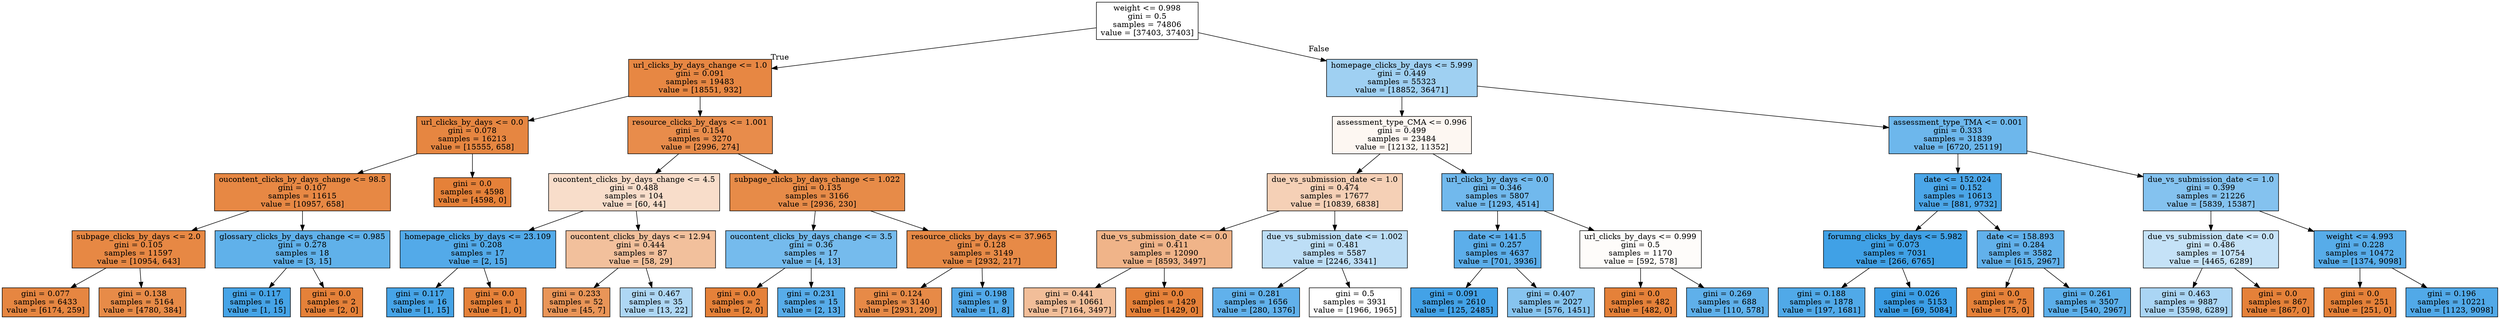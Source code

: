 digraph Tree {
node [shape=box, style="filled", color="black"] ;
0 [label="weight <= 0.998\ngini = 0.5\nsamples = 74806\nvalue = [37403, 37403]", fillcolor="#e5813900"] ;
1 [label="url_clicks_by_days_change <= 1.0\ngini = 0.091\nsamples = 19483\nvalue = [18551, 932]", fillcolor="#e58139f2"] ;
0 -> 1 [labeldistance=2.5, labelangle=45, headlabel="True"] ;
2 [label="url_clicks_by_days <= 0.0\ngini = 0.078\nsamples = 16213\nvalue = [15555, 658]", fillcolor="#e58139f4"] ;
1 -> 2 ;
3 [label="oucontent_clicks_by_days_change <= 98.5\ngini = 0.107\nsamples = 11615\nvalue = [10957, 658]", fillcolor="#e58139f0"] ;
2 -> 3 ;
4 [label="subpage_clicks_by_days <= 2.0\ngini = 0.105\nsamples = 11597\nvalue = [10954, 643]", fillcolor="#e58139f0"] ;
3 -> 4 ;
5 [label="gini = 0.077\nsamples = 6433\nvalue = [6174, 259]", fillcolor="#e58139f4"] ;
4 -> 5 ;
6 [label="gini = 0.138\nsamples = 5164\nvalue = [4780, 384]", fillcolor="#e58139eb"] ;
4 -> 6 ;
7 [label="glossary_clicks_by_days_change <= 0.985\ngini = 0.278\nsamples = 18\nvalue = [3, 15]", fillcolor="#399de5cc"] ;
3 -> 7 ;
8 [label="gini = 0.117\nsamples = 16\nvalue = [1, 15]", fillcolor="#399de5ee"] ;
7 -> 8 ;
9 [label="gini = 0.0\nsamples = 2\nvalue = [2, 0]", fillcolor="#e58139ff"] ;
7 -> 9 ;
10 [label="gini = 0.0\nsamples = 4598\nvalue = [4598, 0]", fillcolor="#e58139ff"] ;
2 -> 10 ;
11 [label="resource_clicks_by_days <= 1.001\ngini = 0.154\nsamples = 3270\nvalue = [2996, 274]", fillcolor="#e58139e8"] ;
1 -> 11 ;
12 [label="oucontent_clicks_by_days_change <= 4.5\ngini = 0.488\nsamples = 104\nvalue = [60, 44]", fillcolor="#e5813944"] ;
11 -> 12 ;
13 [label="homepage_clicks_by_days <= 23.109\ngini = 0.208\nsamples = 17\nvalue = [2, 15]", fillcolor="#399de5dd"] ;
12 -> 13 ;
14 [label="gini = 0.117\nsamples = 16\nvalue = [1, 15]", fillcolor="#399de5ee"] ;
13 -> 14 ;
15 [label="gini = 0.0\nsamples = 1\nvalue = [1, 0]", fillcolor="#e58139ff"] ;
13 -> 15 ;
16 [label="oucontent_clicks_by_days <= 12.94\ngini = 0.444\nsamples = 87\nvalue = [58, 29]", fillcolor="#e581397f"] ;
12 -> 16 ;
17 [label="gini = 0.233\nsamples = 52\nvalue = [45, 7]", fillcolor="#e58139d7"] ;
16 -> 17 ;
18 [label="gini = 0.467\nsamples = 35\nvalue = [13, 22]", fillcolor="#399de568"] ;
16 -> 18 ;
19 [label="subpage_clicks_by_days_change <= 1.022\ngini = 0.135\nsamples = 3166\nvalue = [2936, 230]", fillcolor="#e58139eb"] ;
11 -> 19 ;
20 [label="oucontent_clicks_by_days_change <= 3.5\ngini = 0.36\nsamples = 17\nvalue = [4, 13]", fillcolor="#399de5b1"] ;
19 -> 20 ;
21 [label="gini = 0.0\nsamples = 2\nvalue = [2, 0]", fillcolor="#e58139ff"] ;
20 -> 21 ;
22 [label="gini = 0.231\nsamples = 15\nvalue = [2, 13]", fillcolor="#399de5d8"] ;
20 -> 22 ;
23 [label="resource_clicks_by_days <= 37.965\ngini = 0.128\nsamples = 3149\nvalue = [2932, 217]", fillcolor="#e58139ec"] ;
19 -> 23 ;
24 [label="gini = 0.124\nsamples = 3140\nvalue = [2931, 209]", fillcolor="#e58139ed"] ;
23 -> 24 ;
25 [label="gini = 0.198\nsamples = 9\nvalue = [1, 8]", fillcolor="#399de5df"] ;
23 -> 25 ;
26 [label="homepage_clicks_by_days <= 5.999\ngini = 0.449\nsamples = 55323\nvalue = [18852, 36471]", fillcolor="#399de57b"] ;
0 -> 26 [labeldistance=2.5, labelangle=-45, headlabel="False"] ;
27 [label="assessment_type_CMA <= 0.996\ngini = 0.499\nsamples = 23484\nvalue = [12132, 11352]", fillcolor="#e5813910"] ;
26 -> 27 ;
28 [label="due_vs_submission_date <= 1.0\ngini = 0.474\nsamples = 17677\nvalue = [10839, 6838]", fillcolor="#e581395e"] ;
27 -> 28 ;
29 [label="due_vs_submission_date <= 0.0\ngini = 0.411\nsamples = 12090\nvalue = [8593, 3497]", fillcolor="#e5813997"] ;
28 -> 29 ;
30 [label="gini = 0.441\nsamples = 10661\nvalue = [7164, 3497]", fillcolor="#e5813983"] ;
29 -> 30 ;
31 [label="gini = 0.0\nsamples = 1429\nvalue = [1429, 0]", fillcolor="#e58139ff"] ;
29 -> 31 ;
32 [label="due_vs_submission_date <= 1.002\ngini = 0.481\nsamples = 5587\nvalue = [2246, 3341]", fillcolor="#399de554"] ;
28 -> 32 ;
33 [label="gini = 0.281\nsamples = 1656\nvalue = [280, 1376]", fillcolor="#399de5cb"] ;
32 -> 33 ;
34 [label="gini = 0.5\nsamples = 3931\nvalue = [1966, 1965]", fillcolor="#e5813900"] ;
32 -> 34 ;
35 [label="url_clicks_by_days <= 0.0\ngini = 0.346\nsamples = 5807\nvalue = [1293, 4514]", fillcolor="#399de5b6"] ;
27 -> 35 ;
36 [label="date <= 141.5\ngini = 0.257\nsamples = 4637\nvalue = [701, 3936]", fillcolor="#399de5d2"] ;
35 -> 36 ;
37 [label="gini = 0.091\nsamples = 2610\nvalue = [125, 2485]", fillcolor="#399de5f2"] ;
36 -> 37 ;
38 [label="gini = 0.407\nsamples = 2027\nvalue = [576, 1451]", fillcolor="#399de59a"] ;
36 -> 38 ;
39 [label="url_clicks_by_days <= 0.999\ngini = 0.5\nsamples = 1170\nvalue = [592, 578]", fillcolor="#e5813906"] ;
35 -> 39 ;
40 [label="gini = 0.0\nsamples = 482\nvalue = [482, 0]", fillcolor="#e58139ff"] ;
39 -> 40 ;
41 [label="gini = 0.269\nsamples = 688\nvalue = [110, 578]", fillcolor="#399de5ce"] ;
39 -> 41 ;
42 [label="assessment_type_TMA <= 0.001\ngini = 0.333\nsamples = 31839\nvalue = [6720, 25119]", fillcolor="#399de5bb"] ;
26 -> 42 ;
43 [label="date <= 152.024\ngini = 0.152\nsamples = 10613\nvalue = [881, 9732]", fillcolor="#399de5e8"] ;
42 -> 43 ;
44 [label="forumng_clicks_by_days <= 5.982\ngini = 0.073\nsamples = 7031\nvalue = [266, 6765]", fillcolor="#399de5f5"] ;
43 -> 44 ;
45 [label="gini = 0.188\nsamples = 1878\nvalue = [197, 1681]", fillcolor="#399de5e1"] ;
44 -> 45 ;
46 [label="gini = 0.026\nsamples = 5153\nvalue = [69, 5084]", fillcolor="#399de5fc"] ;
44 -> 46 ;
47 [label="date <= 158.893\ngini = 0.284\nsamples = 3582\nvalue = [615, 2967]", fillcolor="#399de5ca"] ;
43 -> 47 ;
48 [label="gini = 0.0\nsamples = 75\nvalue = [75, 0]", fillcolor="#e58139ff"] ;
47 -> 48 ;
49 [label="gini = 0.261\nsamples = 3507\nvalue = [540, 2967]", fillcolor="#399de5d1"] ;
47 -> 49 ;
50 [label="due_vs_submission_date <= 1.0\ngini = 0.399\nsamples = 21226\nvalue = [5839, 15387]", fillcolor="#399de59e"] ;
42 -> 50 ;
51 [label="due_vs_submission_date <= 0.0\ngini = 0.486\nsamples = 10754\nvalue = [4465, 6289]", fillcolor="#399de54a"] ;
50 -> 51 ;
52 [label="gini = 0.463\nsamples = 9887\nvalue = [3598, 6289]", fillcolor="#399de56d"] ;
51 -> 52 ;
53 [label="gini = 0.0\nsamples = 867\nvalue = [867, 0]", fillcolor="#e58139ff"] ;
51 -> 53 ;
54 [label="weight <= 4.993\ngini = 0.228\nsamples = 10472\nvalue = [1374, 9098]", fillcolor="#399de5d8"] ;
50 -> 54 ;
55 [label="gini = 0.0\nsamples = 251\nvalue = [251, 0]", fillcolor="#e58139ff"] ;
54 -> 55 ;
56 [label="gini = 0.196\nsamples = 10221\nvalue = [1123, 9098]", fillcolor="#399de5e0"] ;
54 -> 56 ;
}